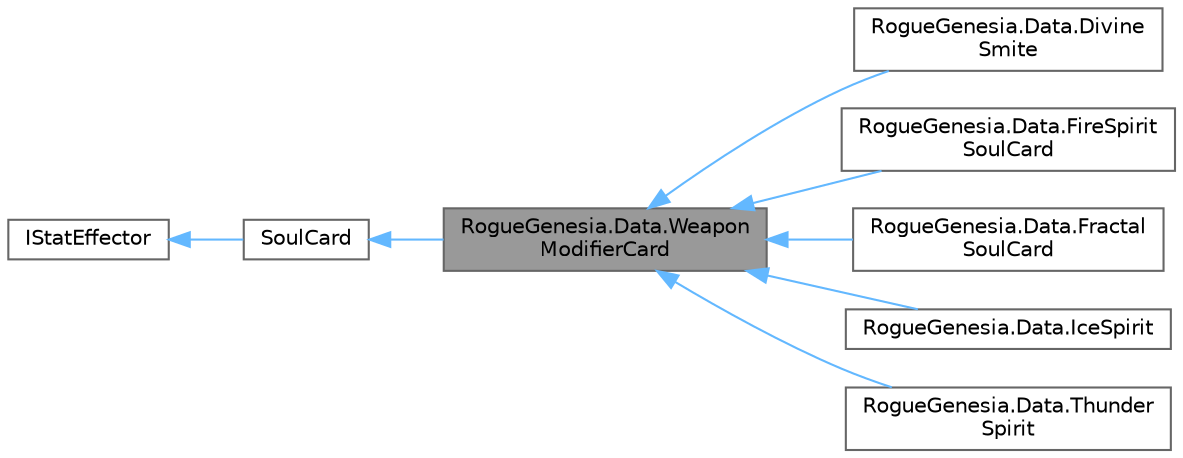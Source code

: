 digraph "RogueGenesia.Data.WeaponModifierCard"
{
 // LATEX_PDF_SIZE
  bgcolor="transparent";
  edge [fontname=Helvetica,fontsize=10,labelfontname=Helvetica,labelfontsize=10];
  node [fontname=Helvetica,fontsize=10,shape=box,height=0.2,width=0.4];
  rankdir="LR";
  Node1 [label="RogueGenesia.Data.Weapon\lModifierCard",height=0.2,width=0.4,color="gray40", fillcolor="grey60", style="filled", fontcolor="black",tooltip=" "];
  Node2 -> Node1 [dir="back",color="steelblue1",style="solid"];
  Node2 [label="SoulCard",height=0.2,width=0.4,color="gray40", fillcolor="white", style="filled",URL="$class_rogue_genesia_1_1_data_1_1_soul_card.html",tooltip=" "];
  Node3 -> Node2 [dir="back",color="steelblue1",style="solid"];
  Node3 [label="IStatEffector",height=0.2,width=0.4,color="gray40", fillcolor="white", style="filled",URL="$interface_rogue_genesia_1_1_data_1_1_i_stat_effector.html",tooltip=" "];
  Node1 -> Node4 [dir="back",color="steelblue1",style="solid"];
  Node4 [label="RogueGenesia.Data.Divine\lSmite",height=0.2,width=0.4,color="gray40", fillcolor="white", style="filled",URL="$class_rogue_genesia_1_1_data_1_1_divine_smite.html",tooltip=" "];
  Node1 -> Node5 [dir="back",color="steelblue1",style="solid"];
  Node5 [label="RogueGenesia.Data.FireSpirit\lSoulCard",height=0.2,width=0.4,color="gray40", fillcolor="white", style="filled",URL="$class_rogue_genesia_1_1_data_1_1_fire_spirit_soul_card.html",tooltip=" "];
  Node1 -> Node6 [dir="back",color="steelblue1",style="solid"];
  Node6 [label="RogueGenesia.Data.Fractal\lSoulCard",height=0.2,width=0.4,color="gray40", fillcolor="white", style="filled",URL="$class_rogue_genesia_1_1_data_1_1_fractal_soul_card.html",tooltip=" "];
  Node1 -> Node7 [dir="back",color="steelblue1",style="solid"];
  Node7 [label="RogueGenesia.Data.IceSpirit",height=0.2,width=0.4,color="gray40", fillcolor="white", style="filled",URL="$class_rogue_genesia_1_1_data_1_1_ice_spirit.html",tooltip=" "];
  Node1 -> Node8 [dir="back",color="steelblue1",style="solid"];
  Node8 [label="RogueGenesia.Data.Thunder\lSpirit",height=0.2,width=0.4,color="gray40", fillcolor="white", style="filled",URL="$class_rogue_genesia_1_1_data_1_1_thunder_spirit.html",tooltip=" "];
}
